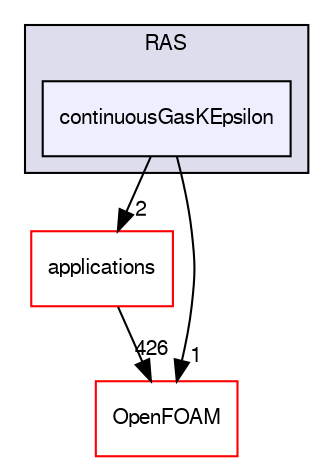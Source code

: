 digraph "src/TurbulenceModels/phaseCompressible/RAS/continuousGasKEpsilon" {
  bgcolor=transparent;
  compound=true
  node [ fontsize="10", fontname="FreeSans"];
  edge [ labelfontsize="10", labelfontname="FreeSans"];
  subgraph clusterdir_d56f8f56acacbc657c0273a190dad740 {
    graph [ bgcolor="#ddddee", pencolor="black", label="RAS" fontname="FreeSans", fontsize="10", URL="dir_d56f8f56acacbc657c0273a190dad740.html"]
  dir_224c8ebc4a8c3de425738a48518d6b37 [shape=box, label="continuousGasKEpsilon", style="filled", fillcolor="#eeeeff", pencolor="black", URL="dir_224c8ebc4a8c3de425738a48518d6b37.html"];
  }
  dir_a6e4fee11f07c3b70486e88fe92cbbdc [shape=box label="applications" color="red" URL="dir_a6e4fee11f07c3b70486e88fe92cbbdc.html"];
  dir_c5473ff19b20e6ec4dfe5c310b3778a8 [shape=box label="OpenFOAM" color="red" URL="dir_c5473ff19b20e6ec4dfe5c310b3778a8.html"];
  dir_a6e4fee11f07c3b70486e88fe92cbbdc->dir_c5473ff19b20e6ec4dfe5c310b3778a8 [headlabel="426", labeldistance=1.5 headhref="dir_000000_001732.html"];
  dir_224c8ebc4a8c3de425738a48518d6b37->dir_a6e4fee11f07c3b70486e88fe92cbbdc [headlabel="2", labeldistance=1.5 headhref="dir_003046_000000.html"];
  dir_224c8ebc4a8c3de425738a48518d6b37->dir_c5473ff19b20e6ec4dfe5c310b3778a8 [headlabel="1", labeldistance=1.5 headhref="dir_003046_001732.html"];
}
